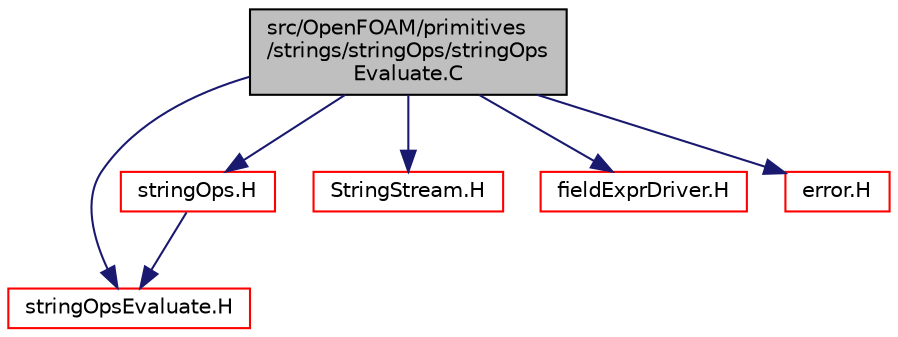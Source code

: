 digraph "src/OpenFOAM/primitives/strings/stringOps/stringOpsEvaluate.C"
{
  bgcolor="transparent";
  edge [fontname="Helvetica",fontsize="10",labelfontname="Helvetica",labelfontsize="10"];
  node [fontname="Helvetica",fontsize="10",shape=record];
  Node1 [label="src/OpenFOAM/primitives\l/strings/stringOps/stringOps\lEvaluate.C",height=0.2,width=0.4,color="black", fillcolor="grey75", style="filled" fontcolor="black"];
  Node1 -> Node2 [color="midnightblue",fontsize="10",style="solid",fontname="Helvetica"];
  Node2 [label="stringOpsEvaluate.H",height=0.2,width=0.4,color="red",URL="$stringOpsEvaluate_8H.html",tooltip="String expression evaluation. "];
  Node1 -> Node3 [color="midnightblue",fontsize="10",style="solid",fontname="Helvetica"];
  Node3 [label="stringOps.H",height=0.2,width=0.4,color="red",URL="$stringOps_8H.html"];
  Node3 -> Node2 [color="midnightblue",fontsize="10",style="solid",fontname="Helvetica"];
  Node1 -> Node4 [color="midnightblue",fontsize="10",style="solid",fontname="Helvetica"];
  Node4 [label="StringStream.H",height=0.2,width=0.4,color="red",URL="$StringStream_8H.html",tooltip="Input/output from string buffers. "];
  Node1 -> Node5 [color="midnightblue",fontsize="10",style="solid",fontname="Helvetica"];
  Node5 [label="fieldExprDriver.H",height=0.2,width=0.4,color="red",URL="$fieldExprDriver_8H.html"];
  Node1 -> Node6 [color="midnightblue",fontsize="10",style="solid",fontname="Helvetica"];
  Node6 [label="error.H",height=0.2,width=0.4,color="red",URL="$error_8H.html"];
}
